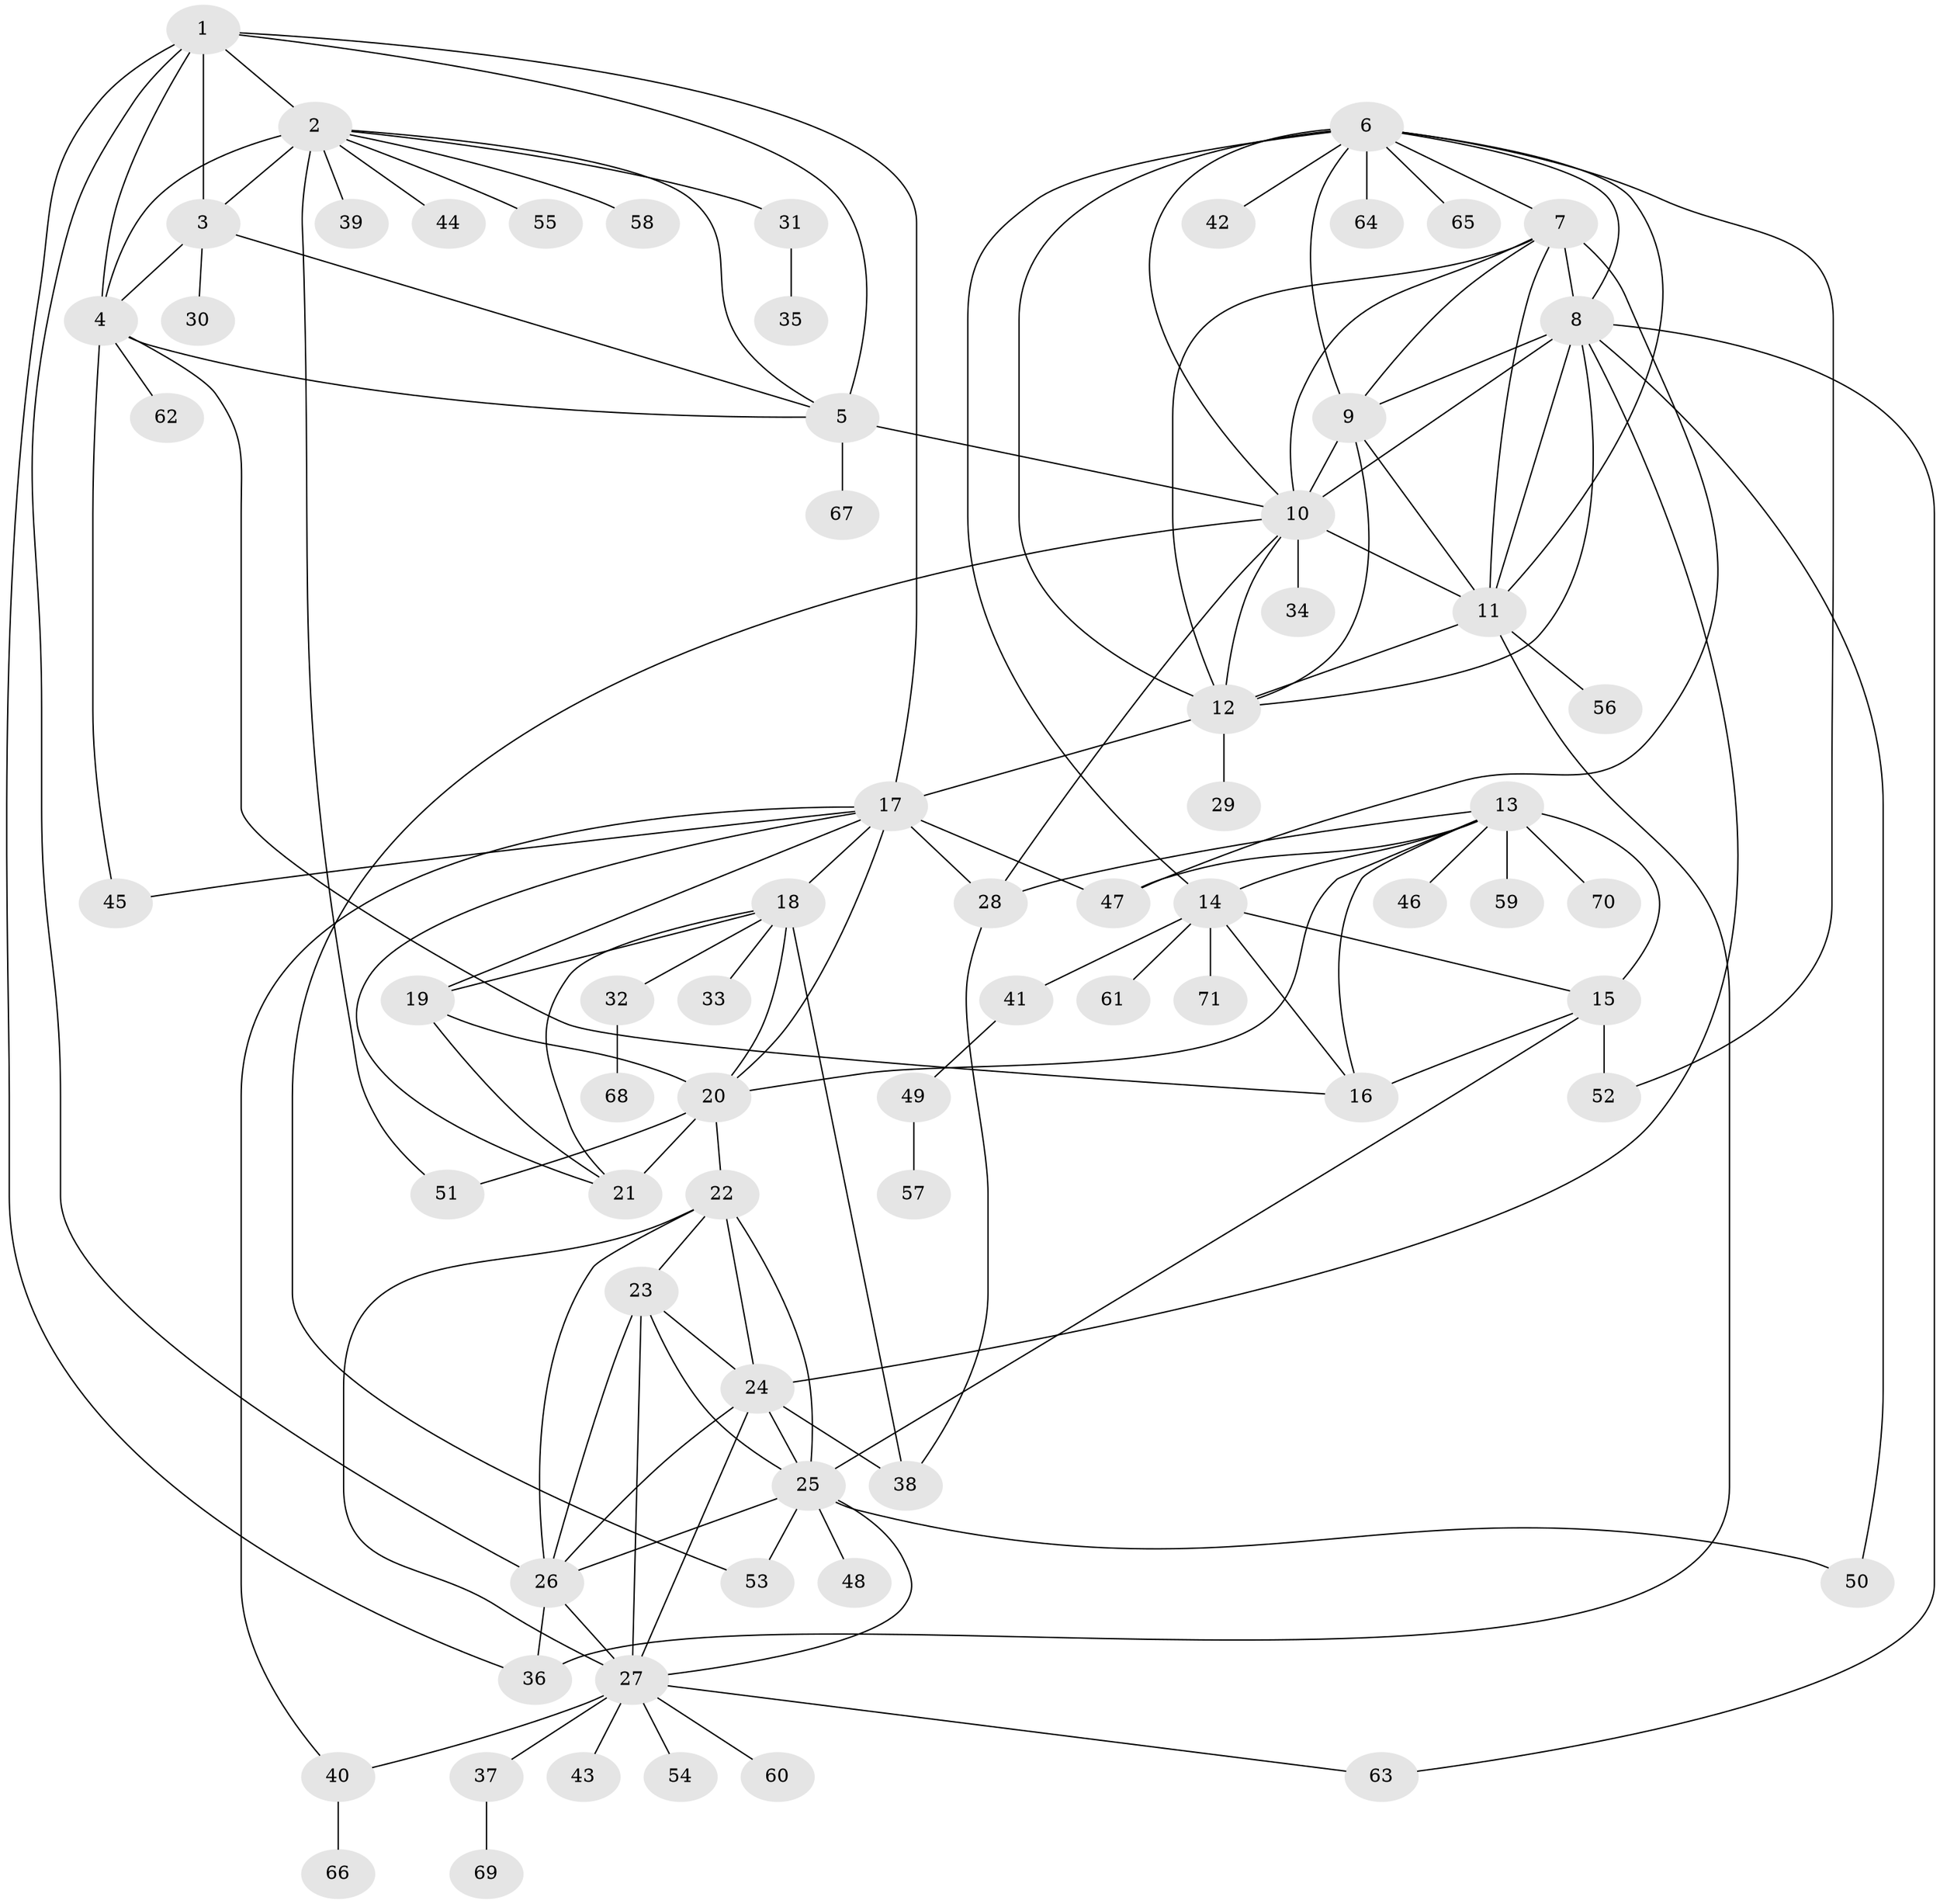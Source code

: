 // original degree distribution, {9: 0.04964539007092199, 13: 0.02127659574468085, 6: 0.0425531914893617, 10: 0.03546099290780142, 12: 0.028368794326241134, 7: 0.02127659574468085, 14: 0.0070921985815602835, 8: 0.028368794326241134, 11: 0.014184397163120567, 2: 0.18439716312056736, 1: 0.5106382978723404, 3: 0.04964539007092199, 4: 0.0070921985815602835}
// Generated by graph-tools (version 1.1) at 2025/37/03/09/25 02:37:41]
// undirected, 71 vertices, 131 edges
graph export_dot {
graph [start="1"]
  node [color=gray90,style=filled];
  1;
  2;
  3;
  4;
  5;
  6;
  7;
  8;
  9;
  10;
  11;
  12;
  13;
  14;
  15;
  16;
  17;
  18;
  19;
  20;
  21;
  22;
  23;
  24;
  25;
  26;
  27;
  28;
  29;
  30;
  31;
  32;
  33;
  34;
  35;
  36;
  37;
  38;
  39;
  40;
  41;
  42;
  43;
  44;
  45;
  46;
  47;
  48;
  49;
  50;
  51;
  52;
  53;
  54;
  55;
  56;
  57;
  58;
  59;
  60;
  61;
  62;
  63;
  64;
  65;
  66;
  67;
  68;
  69;
  70;
  71;
  1 -- 2 [weight=3.0];
  1 -- 3 [weight=3.0];
  1 -- 4 [weight=3.0];
  1 -- 5 [weight=3.0];
  1 -- 17 [weight=1.0];
  1 -- 26 [weight=1.0];
  1 -- 36 [weight=1.0];
  2 -- 3 [weight=1.0];
  2 -- 4 [weight=1.0];
  2 -- 5 [weight=1.0];
  2 -- 31 [weight=1.0];
  2 -- 39 [weight=1.0];
  2 -- 44 [weight=1.0];
  2 -- 51 [weight=1.0];
  2 -- 55 [weight=1.0];
  2 -- 58 [weight=1.0];
  3 -- 4 [weight=1.0];
  3 -- 5 [weight=1.0];
  3 -- 30 [weight=2.0];
  4 -- 5 [weight=1.0];
  4 -- 16 [weight=1.0];
  4 -- 45 [weight=1.0];
  4 -- 62 [weight=1.0];
  5 -- 10 [weight=1.0];
  5 -- 67 [weight=2.0];
  6 -- 7 [weight=1.0];
  6 -- 8 [weight=1.0];
  6 -- 9 [weight=1.0];
  6 -- 10 [weight=1.0];
  6 -- 11 [weight=1.0];
  6 -- 12 [weight=1.0];
  6 -- 14 [weight=1.0];
  6 -- 42 [weight=1.0];
  6 -- 52 [weight=1.0];
  6 -- 64 [weight=1.0];
  6 -- 65 [weight=1.0];
  7 -- 8 [weight=1.0];
  7 -- 9 [weight=1.0];
  7 -- 10 [weight=1.0];
  7 -- 11 [weight=1.0];
  7 -- 12 [weight=1.0];
  7 -- 47 [weight=2.0];
  8 -- 9 [weight=1.0];
  8 -- 10 [weight=1.0];
  8 -- 11 [weight=1.0];
  8 -- 12 [weight=1.0];
  8 -- 24 [weight=1.0];
  8 -- 50 [weight=1.0];
  8 -- 63 [weight=1.0];
  9 -- 10 [weight=1.0];
  9 -- 11 [weight=1.0];
  9 -- 12 [weight=1.0];
  10 -- 11 [weight=1.0];
  10 -- 12 [weight=1.0];
  10 -- 28 [weight=1.0];
  10 -- 34 [weight=4.0];
  10 -- 53 [weight=1.0];
  11 -- 12 [weight=1.0];
  11 -- 36 [weight=1.0];
  11 -- 56 [weight=1.0];
  12 -- 17 [weight=1.0];
  12 -- 29 [weight=1.0];
  13 -- 14 [weight=4.0];
  13 -- 15 [weight=4.0];
  13 -- 16 [weight=4.0];
  13 -- 20 [weight=1.0];
  13 -- 28 [weight=1.0];
  13 -- 46 [weight=2.0];
  13 -- 47 [weight=1.0];
  13 -- 59 [weight=3.0];
  13 -- 70 [weight=1.0];
  14 -- 15 [weight=1.0];
  14 -- 16 [weight=1.0];
  14 -- 41 [weight=1.0];
  14 -- 61 [weight=1.0];
  14 -- 71 [weight=1.0];
  15 -- 16 [weight=1.0];
  15 -- 25 [weight=1.0];
  15 -- 52 [weight=2.0];
  17 -- 18 [weight=1.0];
  17 -- 19 [weight=1.0];
  17 -- 20 [weight=3.0];
  17 -- 21 [weight=1.0];
  17 -- 28 [weight=1.0];
  17 -- 40 [weight=1.0];
  17 -- 45 [weight=1.0];
  17 -- 47 [weight=1.0];
  18 -- 19 [weight=1.0];
  18 -- 20 [weight=3.0];
  18 -- 21 [weight=1.0];
  18 -- 32 [weight=1.0];
  18 -- 33 [weight=1.0];
  18 -- 38 [weight=1.0];
  19 -- 20 [weight=3.0];
  19 -- 21 [weight=1.0];
  20 -- 21 [weight=7.0];
  20 -- 22 [weight=2.0];
  20 -- 51 [weight=1.0];
  22 -- 23 [weight=1.0];
  22 -- 24 [weight=1.0];
  22 -- 25 [weight=1.0];
  22 -- 26 [weight=2.0];
  22 -- 27 [weight=1.0];
  23 -- 24 [weight=1.0];
  23 -- 25 [weight=1.0];
  23 -- 26 [weight=2.0];
  23 -- 27 [weight=1.0];
  24 -- 25 [weight=1.0];
  24 -- 26 [weight=2.0];
  24 -- 27 [weight=1.0];
  24 -- 38 [weight=4.0];
  25 -- 26 [weight=2.0];
  25 -- 27 [weight=1.0];
  25 -- 48 [weight=2.0];
  25 -- 50 [weight=1.0];
  25 -- 53 [weight=1.0];
  26 -- 27 [weight=2.0];
  26 -- 36 [weight=1.0];
  27 -- 37 [weight=1.0];
  27 -- 40 [weight=1.0];
  27 -- 43 [weight=1.0];
  27 -- 54 [weight=1.0];
  27 -- 60 [weight=1.0];
  27 -- 63 [weight=1.0];
  28 -- 38 [weight=1.0];
  31 -- 35 [weight=1.0];
  32 -- 68 [weight=1.0];
  37 -- 69 [weight=1.0];
  40 -- 66 [weight=1.0];
  41 -- 49 [weight=1.0];
  49 -- 57 [weight=1.0];
}
